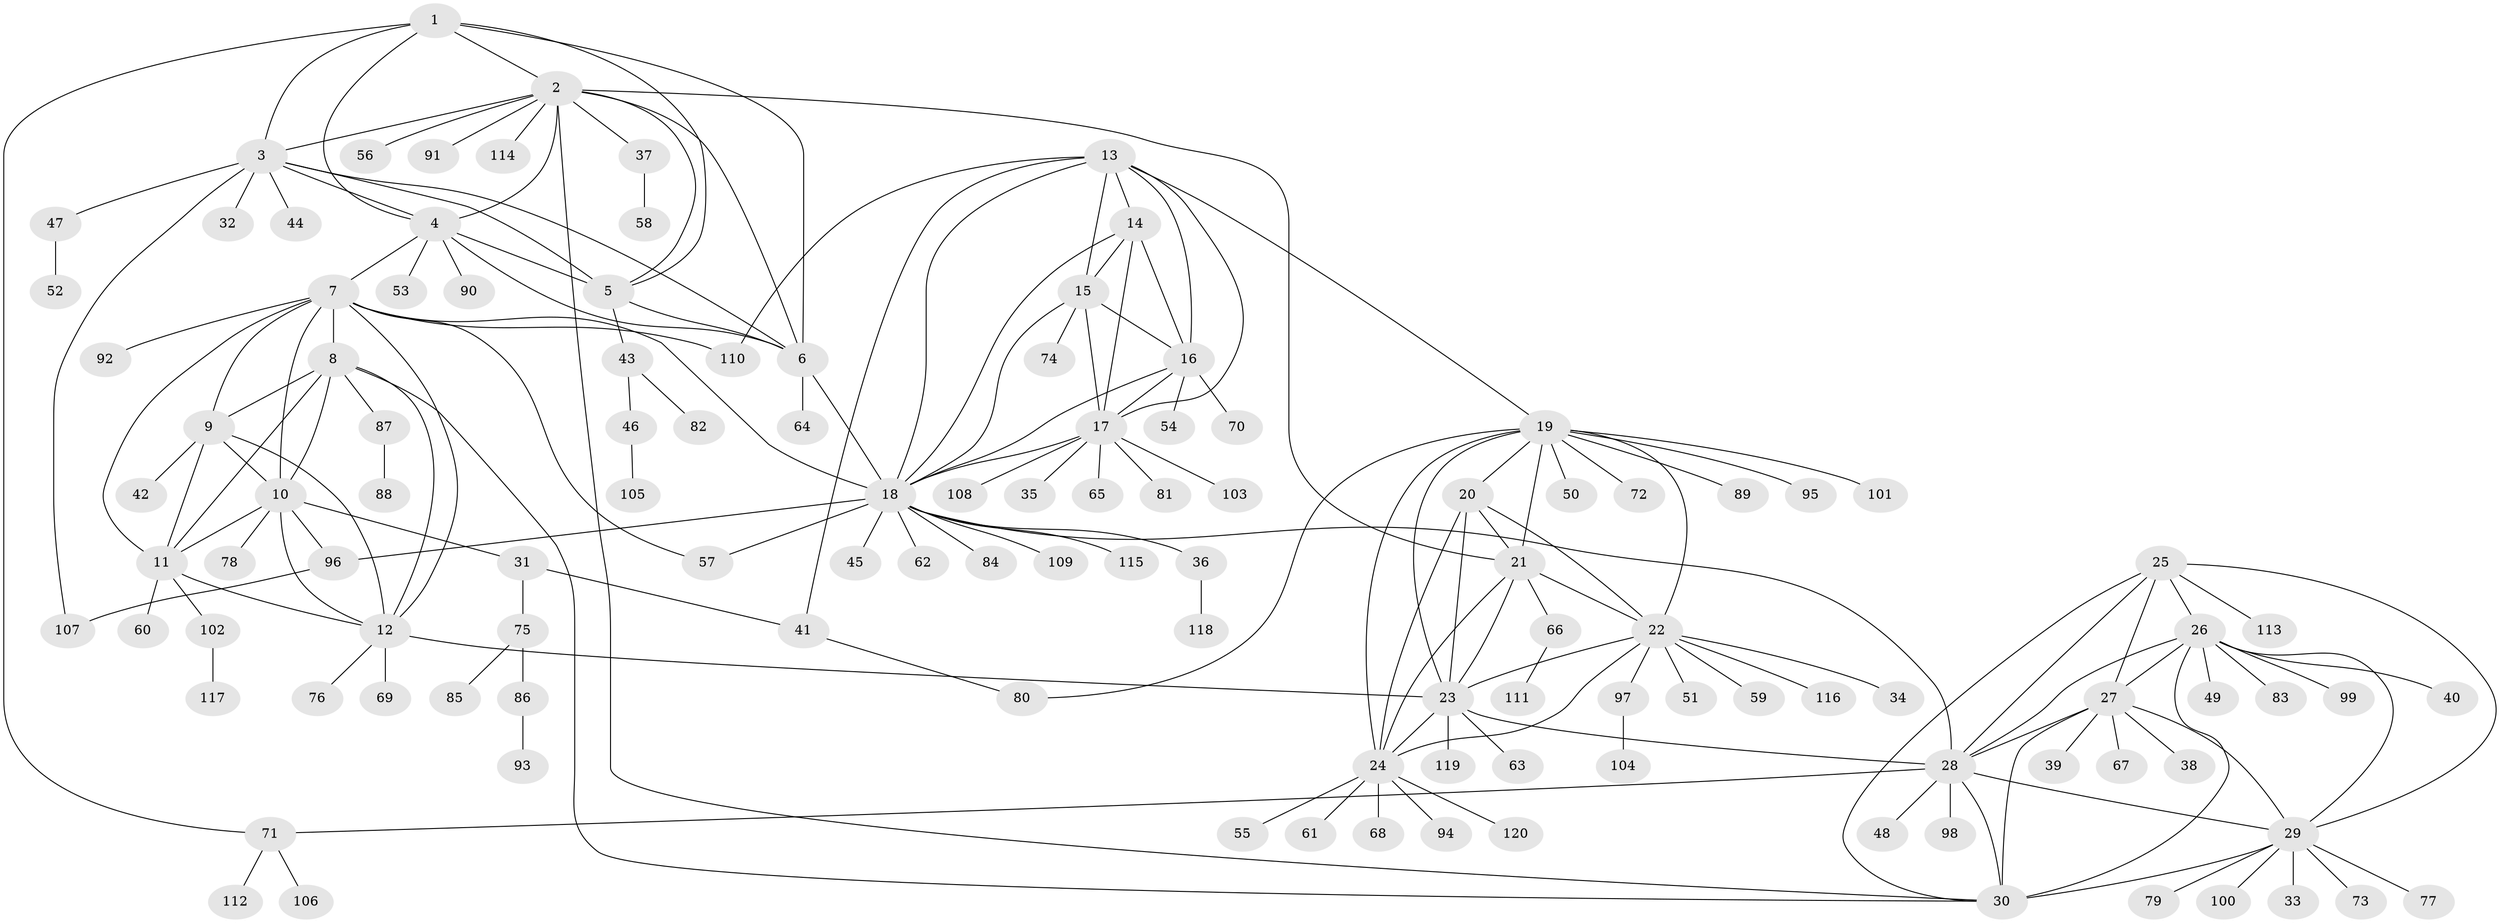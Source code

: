 // coarse degree distribution, {3: 0.08333333333333333, 4: 0.05555555555555555, 6: 0.05555555555555555, 1: 0.6666666666666666, 9: 0.05555555555555555, 8: 0.027777777777777776, 2: 0.027777777777777776, 7: 0.027777777777777776}
// Generated by graph-tools (version 1.1) at 2025/58/03/04/25 21:58:04]
// undirected, 120 vertices, 182 edges
graph export_dot {
graph [start="1"]
  node [color=gray90,style=filled];
  1;
  2;
  3;
  4;
  5;
  6;
  7;
  8;
  9;
  10;
  11;
  12;
  13;
  14;
  15;
  16;
  17;
  18;
  19;
  20;
  21;
  22;
  23;
  24;
  25;
  26;
  27;
  28;
  29;
  30;
  31;
  32;
  33;
  34;
  35;
  36;
  37;
  38;
  39;
  40;
  41;
  42;
  43;
  44;
  45;
  46;
  47;
  48;
  49;
  50;
  51;
  52;
  53;
  54;
  55;
  56;
  57;
  58;
  59;
  60;
  61;
  62;
  63;
  64;
  65;
  66;
  67;
  68;
  69;
  70;
  71;
  72;
  73;
  74;
  75;
  76;
  77;
  78;
  79;
  80;
  81;
  82;
  83;
  84;
  85;
  86;
  87;
  88;
  89;
  90;
  91;
  92;
  93;
  94;
  95;
  96;
  97;
  98;
  99;
  100;
  101;
  102;
  103;
  104;
  105;
  106;
  107;
  108;
  109;
  110;
  111;
  112;
  113;
  114;
  115;
  116;
  117;
  118;
  119;
  120;
  1 -- 2;
  1 -- 3;
  1 -- 4;
  1 -- 5;
  1 -- 6;
  1 -- 71;
  2 -- 3;
  2 -- 4;
  2 -- 5;
  2 -- 6;
  2 -- 21;
  2 -- 30;
  2 -- 37;
  2 -- 56;
  2 -- 91;
  2 -- 114;
  3 -- 4;
  3 -- 5;
  3 -- 6;
  3 -- 32;
  3 -- 44;
  3 -- 47;
  3 -- 107;
  4 -- 5;
  4 -- 6;
  4 -- 7;
  4 -- 53;
  4 -- 90;
  5 -- 6;
  5 -- 43;
  6 -- 18;
  6 -- 64;
  7 -- 8;
  7 -- 9;
  7 -- 10;
  7 -- 11;
  7 -- 12;
  7 -- 18;
  7 -- 57;
  7 -- 92;
  7 -- 110;
  8 -- 9;
  8 -- 10;
  8 -- 11;
  8 -- 12;
  8 -- 30;
  8 -- 87;
  9 -- 10;
  9 -- 11;
  9 -- 12;
  9 -- 42;
  10 -- 11;
  10 -- 12;
  10 -- 31;
  10 -- 78;
  10 -- 96;
  11 -- 12;
  11 -- 60;
  11 -- 102;
  12 -- 23;
  12 -- 69;
  12 -- 76;
  13 -- 14;
  13 -- 15;
  13 -- 16;
  13 -- 17;
  13 -- 18;
  13 -- 19;
  13 -- 41;
  13 -- 110;
  14 -- 15;
  14 -- 16;
  14 -- 17;
  14 -- 18;
  15 -- 16;
  15 -- 17;
  15 -- 18;
  15 -- 74;
  16 -- 17;
  16 -- 18;
  16 -- 54;
  16 -- 70;
  17 -- 18;
  17 -- 35;
  17 -- 65;
  17 -- 81;
  17 -- 103;
  17 -- 108;
  18 -- 28;
  18 -- 36;
  18 -- 45;
  18 -- 57;
  18 -- 62;
  18 -- 84;
  18 -- 96;
  18 -- 109;
  18 -- 115;
  19 -- 20;
  19 -- 21;
  19 -- 22;
  19 -- 23;
  19 -- 24;
  19 -- 50;
  19 -- 72;
  19 -- 80;
  19 -- 89;
  19 -- 95;
  19 -- 101;
  20 -- 21;
  20 -- 22;
  20 -- 23;
  20 -- 24;
  21 -- 22;
  21 -- 23;
  21 -- 24;
  21 -- 66;
  22 -- 23;
  22 -- 24;
  22 -- 34;
  22 -- 51;
  22 -- 59;
  22 -- 97;
  22 -- 116;
  23 -- 24;
  23 -- 28;
  23 -- 63;
  23 -- 119;
  24 -- 55;
  24 -- 61;
  24 -- 68;
  24 -- 94;
  24 -- 120;
  25 -- 26;
  25 -- 27;
  25 -- 28;
  25 -- 29;
  25 -- 30;
  25 -- 113;
  26 -- 27;
  26 -- 28;
  26 -- 29;
  26 -- 30;
  26 -- 40;
  26 -- 49;
  26 -- 83;
  26 -- 99;
  27 -- 28;
  27 -- 29;
  27 -- 30;
  27 -- 38;
  27 -- 39;
  27 -- 67;
  28 -- 29;
  28 -- 30;
  28 -- 48;
  28 -- 71;
  28 -- 98;
  29 -- 30;
  29 -- 33;
  29 -- 73;
  29 -- 77;
  29 -- 79;
  29 -- 100;
  31 -- 41;
  31 -- 75;
  36 -- 118;
  37 -- 58;
  41 -- 80;
  43 -- 46;
  43 -- 82;
  46 -- 105;
  47 -- 52;
  66 -- 111;
  71 -- 106;
  71 -- 112;
  75 -- 85;
  75 -- 86;
  86 -- 93;
  87 -- 88;
  96 -- 107;
  97 -- 104;
  102 -- 117;
}
